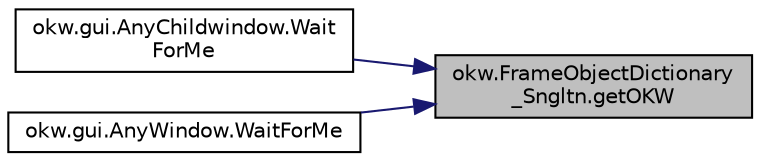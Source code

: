 digraph "okw.FrameObjectDictionary_Sngltn.getOKW"
{
 // INTERACTIVE_SVG=YES
 // LATEX_PDF_SIZE
  edge [fontname="Helvetica",fontsize="10",labelfontname="Helvetica",labelfontsize="10"];
  node [fontname="Helvetica",fontsize="10",shape=record];
  rankdir="RL";
  Node107 [label="okw.FrameObjectDictionary\l_Sngltn.getOKW",height=0.2,width=0.4,color="black", fillcolor="grey75", style="filled", fontcolor="black",tooltip="Holt für einen GUI-Object die angehängte Annotation."];
  Node107 -> Node108 [dir="back",color="midnightblue",fontsize="10",style="solid",fontname="Helvetica"];
  Node108 [label="okw.gui.AnyChildwindow.Wait\lForMe",height=0.2,width=0.4,color="black", fillcolor="white", style="filled",URL="$classokw_1_1gui_1_1_any_childwindow.html#aafd5a3cba312fe0033c63e98d0247a82",tooltip="Methode wartet auf die Existenz des aktuellen Objectes."];
  Node107 -> Node109 [dir="back",color="midnightblue",fontsize="10",style="solid",fontname="Helvetica"];
  Node109 [label="okw.gui.AnyWindow.WaitForMe",height=0.2,width=0.4,color="black", fillcolor="white", style="filled",URL="$classokw_1_1gui_1_1_any_window.html#a17845263881502bb0c2ab166da623149",tooltip="Methode, wartet auf das aktuelle GUI-Object bis es erscheint oder der eingestellte TimeOut erreicht i..."];
}
